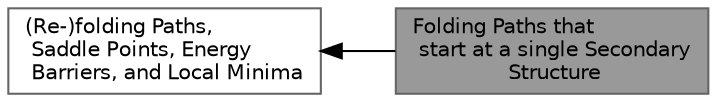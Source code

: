digraph "Folding Paths that start at a single Secondary Structure"
{
 // INTERACTIVE_SVG=YES
 // LATEX_PDF_SIZE
  bgcolor="transparent";
  edge [fontname=Helvetica,fontsize=10,labelfontname=Helvetica,labelfontsize=10];
  node [fontname=Helvetica,fontsize=10,shape=box,height=0.2,width=0.4];
  rankdir=LR;
  Node2 [label="(Re-)folding Paths,\l Saddle Points, Energy\l Barriers, and Local Minima",height=0.2,width=0.4,color="grey40", fillcolor="white", style="filled",URL="$group__paths.html",tooltip="API for various RNA folding path algorithms."];
  Node1 [label="Folding Paths that\l start at a single Secondary\l Structure",height=0.2,width=0.4,color="gray40", fillcolor="grey60", style="filled", fontcolor="black",tooltip="Implementation of gradient- and random walks starting from a single secondary structure."];
  Node2->Node1 [shape=plaintext, dir="back", style="solid"];
}
